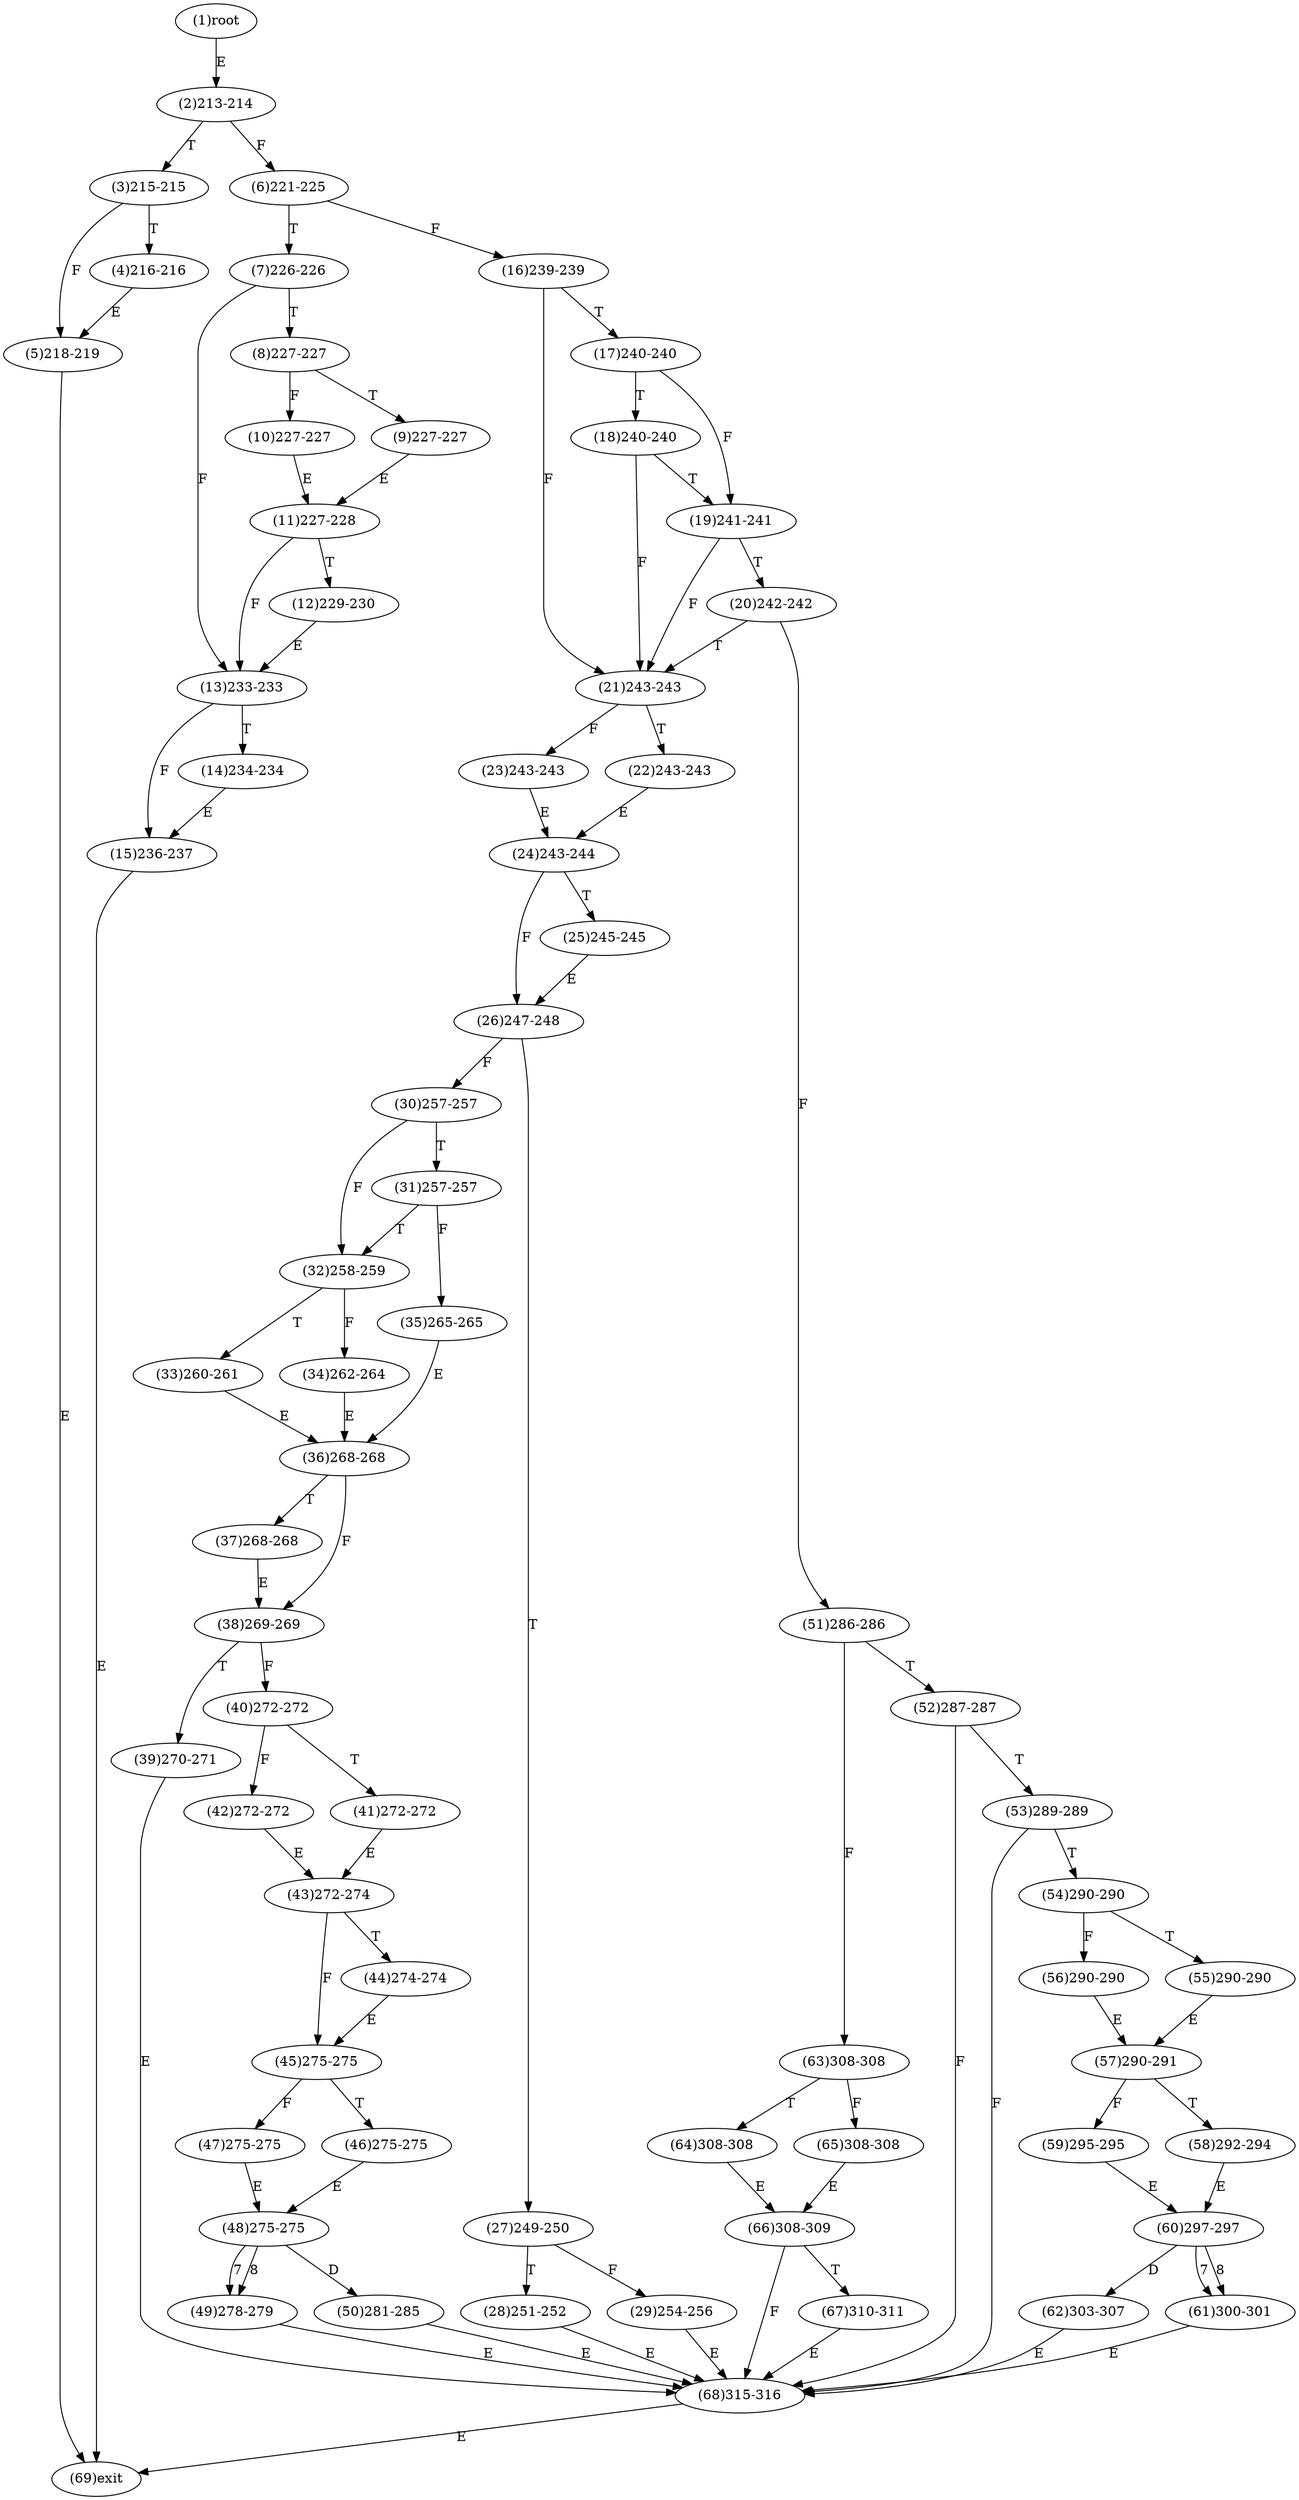 digraph "" { 
1[ label="(1)root"];
2[ label="(2)213-214"];
3[ label="(3)215-215"];
4[ label="(4)216-216"];
5[ label="(5)218-219"];
6[ label="(6)221-225"];
7[ label="(7)226-226"];
8[ label="(8)227-227"];
9[ label="(9)227-227"];
10[ label="(10)227-227"];
11[ label="(11)227-228"];
12[ label="(12)229-230"];
13[ label="(13)233-233"];
14[ label="(14)234-234"];
15[ label="(15)236-237"];
17[ label="(17)240-240"];
16[ label="(16)239-239"];
19[ label="(19)241-241"];
18[ label="(18)240-240"];
21[ label="(21)243-243"];
20[ label="(20)242-242"];
23[ label="(23)243-243"];
22[ label="(22)243-243"];
25[ label="(25)245-245"];
24[ label="(24)243-244"];
27[ label="(27)249-250"];
26[ label="(26)247-248"];
29[ label="(29)254-256"];
28[ label="(28)251-252"];
31[ label="(31)257-257"];
30[ label="(30)257-257"];
34[ label="(34)262-264"];
35[ label="(35)265-265"];
32[ label="(32)258-259"];
33[ label="(33)260-261"];
38[ label="(38)269-269"];
39[ label="(39)270-271"];
36[ label="(36)268-268"];
37[ label="(37)268-268"];
42[ label="(42)272-272"];
43[ label="(43)272-274"];
40[ label="(40)272-272"];
41[ label="(41)272-272"];
46[ label="(46)275-275"];
47[ label="(47)275-275"];
44[ label="(44)274-274"];
45[ label="(45)275-275"];
51[ label="(51)286-286"];
50[ label="(50)281-285"];
49[ label="(49)278-279"];
48[ label="(48)275-275"];
55[ label="(55)290-290"];
54[ label="(54)290-290"];
53[ label="(53)289-289"];
52[ label="(52)287-287"];
59[ label="(59)295-295"];
58[ label="(58)292-294"];
57[ label="(57)290-291"];
56[ label="(56)290-290"];
63[ label="(63)308-308"];
62[ label="(62)303-307"];
61[ label="(61)300-301"];
60[ label="(60)297-297"];
68[ label="(68)315-316"];
69[ label="(69)exit"];
64[ label="(64)308-308"];
65[ label="(65)308-308"];
66[ label="(66)308-309"];
67[ label="(67)310-311"];
1->2[ label="E"];
2->6[ label="F"];
2->3[ label="T"];
3->5[ label="F"];
3->4[ label="T"];
4->5[ label="E"];
5->69[ label="E"];
6->16[ label="F"];
6->7[ label="T"];
7->13[ label="F"];
7->8[ label="T"];
8->10[ label="F"];
8->9[ label="T"];
9->11[ label="E"];
10->11[ label="E"];
11->13[ label="F"];
11->12[ label="T"];
12->13[ label="E"];
13->15[ label="F"];
13->14[ label="T"];
14->15[ label="E"];
15->69[ label="E"];
16->21[ label="F"];
16->17[ label="T"];
17->19[ label="F"];
17->18[ label="T"];
18->21[ label="F"];
18->19[ label="T"];
19->21[ label="F"];
19->20[ label="T"];
20->51[ label="F"];
20->21[ label="T"];
21->23[ label="F"];
21->22[ label="T"];
22->24[ label="E"];
23->24[ label="E"];
24->26[ label="F"];
24->25[ label="T"];
25->26[ label="E"];
26->30[ label="F"];
26->27[ label="T"];
27->29[ label="F"];
27->28[ label="T"];
28->68[ label="E"];
29->68[ label="E"];
30->32[ label="F"];
30->31[ label="T"];
31->35[ label="F"];
31->32[ label="T"];
32->34[ label="F"];
32->33[ label="T"];
33->36[ label="E"];
34->36[ label="E"];
35->36[ label="E"];
36->38[ label="F"];
36->37[ label="T"];
37->38[ label="E"];
38->40[ label="F"];
38->39[ label="T"];
39->68[ label="E"];
40->42[ label="F"];
40->41[ label="T"];
41->43[ label="E"];
42->43[ label="E"];
43->45[ label="F"];
43->44[ label="T"];
44->45[ label="E"];
45->47[ label="F"];
45->46[ label="T"];
46->48[ label="E"];
47->48[ label="E"];
48->49[ label="7"];
48->49[ label="8"];
48->50[ label="D"];
49->68[ label="E"];
50->68[ label="E"];
51->63[ label="F"];
51->52[ label="T"];
52->68[ label="F"];
52->53[ label="T"];
53->68[ label="F"];
53->54[ label="T"];
54->56[ label="F"];
54->55[ label="T"];
55->57[ label="E"];
56->57[ label="E"];
57->59[ label="F"];
57->58[ label="T"];
58->60[ label="E"];
59->60[ label="E"];
60->61[ label="7"];
60->61[ label="8"];
60->62[ label="D"];
61->68[ label="E"];
62->68[ label="E"];
63->65[ label="F"];
63->64[ label="T"];
64->66[ label="E"];
65->66[ label="E"];
66->68[ label="F"];
66->67[ label="T"];
67->68[ label="E"];
68->69[ label="E"];
}